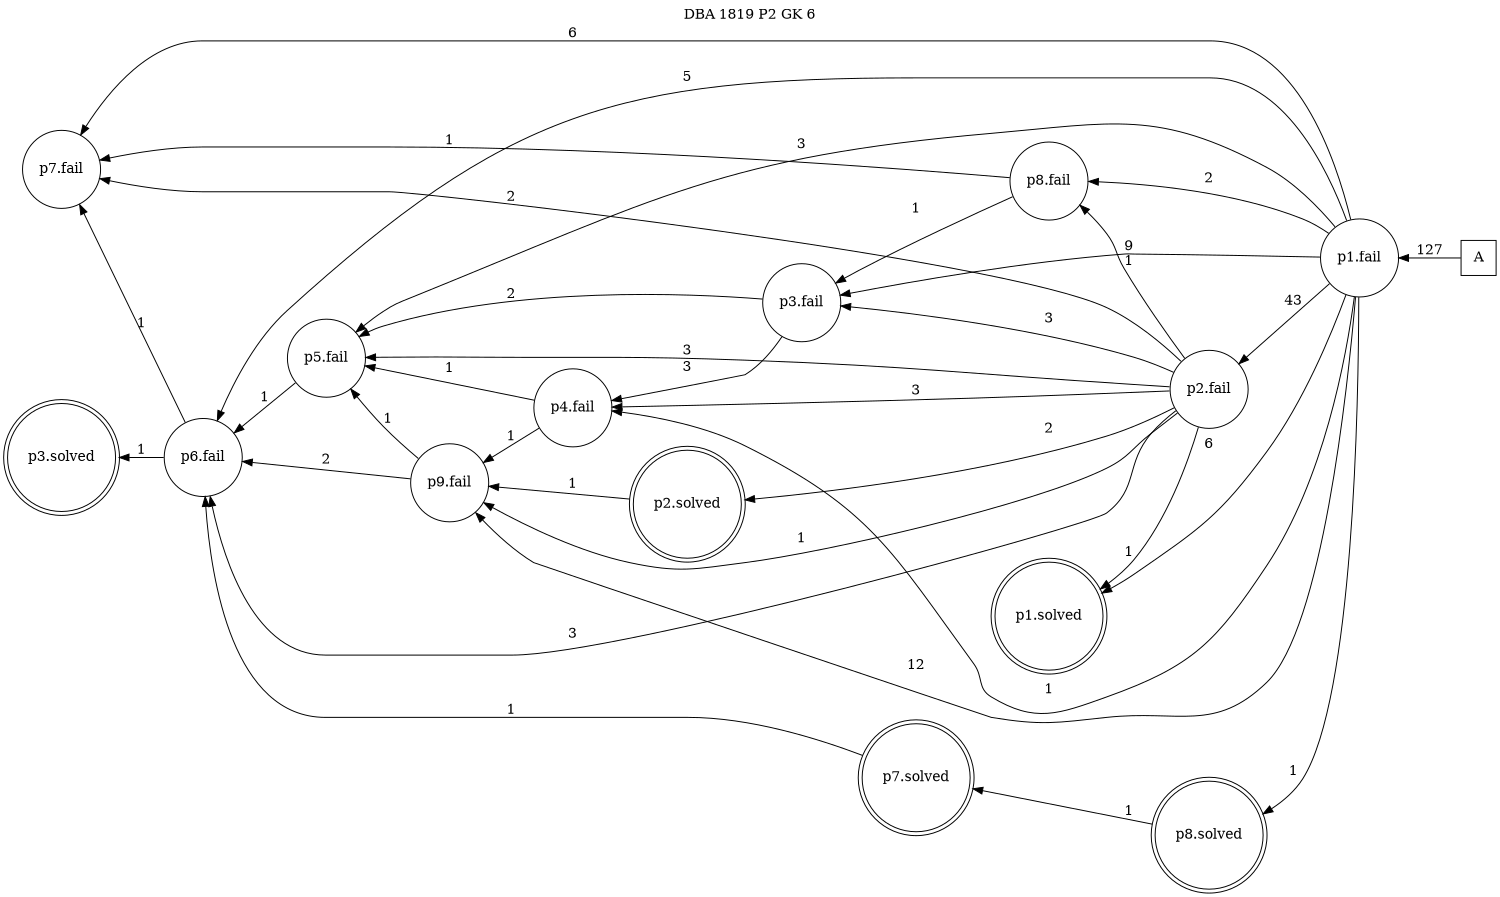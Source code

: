 digraph DBA_1819_P2_GK_6 {
labelloc="tl"
label= " DBA 1819 P2 GK 6 "
rankdir="RL";
graph [ size=" 10 , 10 !"]

"A" [shape="square" label="A"]
"p1.fail" [shape="circle" label="p1.fail"]
"p2.fail" [shape="circle" label="p2.fail"]
"p9.fail" [shape="circle" label="p9.fail"]
"p3.fail" [shape="circle" label="p3.fail"]
"p4.fail" [shape="circle" label="p4.fail"]
"p8.fail" [shape="circle" label="p8.fail"]
"p7.fail" [shape="circle" label="p7.fail"]
"p5.fail" [shape="circle" label="p5.fail"]
"p6.fail" [shape="circle" label="p6.fail"]
"p1.solved" [shape="doublecircle" label="p1.solved"]
"p2.solved" [shape="doublecircle" label="p2.solved"]
"p3.solved" [shape="doublecircle" label="p3.solved"]
"p8.solved" [shape="doublecircle" label="p8.solved"]
"p7.solved" [shape="doublecircle" label="p7.solved"]
"A" -> "p1.fail" [ label=127]
"p1.fail" -> "p2.fail" [ label=43]
"p1.fail" -> "p9.fail" [ label=12]
"p1.fail" -> "p3.fail" [ label=9]
"p1.fail" -> "p4.fail" [ label=1]
"p1.fail" -> "p8.fail" [ label=2]
"p1.fail" -> "p7.fail" [ label=6]
"p1.fail" -> "p5.fail" [ label=3]
"p1.fail" -> "p6.fail" [ label=5]
"p1.fail" -> "p1.solved" [ label=6]
"p1.fail" -> "p8.solved" [ label=1]
"p2.fail" -> "p9.fail" [ label=1]
"p2.fail" -> "p3.fail" [ label=3]
"p2.fail" -> "p4.fail" [ label=3]
"p2.fail" -> "p8.fail" [ label=1]
"p2.fail" -> "p7.fail" [ label=2]
"p2.fail" -> "p5.fail" [ label=3]
"p2.fail" -> "p6.fail" [ label=3]
"p2.fail" -> "p1.solved" [ label=1]
"p2.fail" -> "p2.solved" [ label=2]
"p9.fail" -> "p5.fail" [ label=1]
"p9.fail" -> "p6.fail" [ label=2]
"p3.fail" -> "p4.fail" [ label=3]
"p3.fail" -> "p5.fail" [ label=2]
"p4.fail" -> "p9.fail" [ label=1]
"p4.fail" -> "p5.fail" [ label=1]
"p8.fail" -> "p3.fail" [ label=1]
"p8.fail" -> "p7.fail" [ label=1]
"p5.fail" -> "p6.fail" [ label=1]
"p6.fail" -> "p7.fail" [ label=1]
"p6.fail" -> "p3.solved" [ label=1]
"p2.solved" -> "p9.fail" [ label=1]
"p8.solved" -> "p7.solved" [ label=1]
"p7.solved" -> "p6.fail" [ label=1]
}
